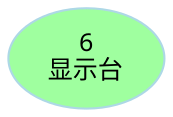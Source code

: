 graph qing{
	rankdir = LR;
 graph [  bgcolor=transparent ]
   node [style=filled fillcolor="#00ff005f"] 
	node [shape = "ellipse", style = "filled", color = "lightblue", fontname = "FangSong", fontsize = "12"];
	6[label = "6\n显示台"];
}
